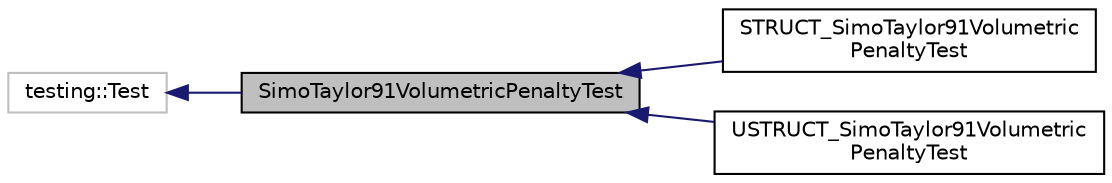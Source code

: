 digraph "SimoTaylor91VolumetricPenaltyTest"
{
 // LATEX_PDF_SIZE
  edge [fontname="Helvetica",fontsize="10",labelfontname="Helvetica",labelfontsize="10"];
  node [fontname="Helvetica",fontsize="10",shape=record];
  rankdir="LR";
  Node1 [label="SimoTaylor91VolumetricPenaltyTest",height=0.2,width=0.4,color="black", fillcolor="grey75", style="filled", fontcolor="black",tooltip="Test fixture class for the Simo-Taylor91 Volumetric penalty model."];
  Node2 -> Node1 [dir="back",color="midnightblue",fontsize="10",style="solid",fontname="Helvetica"];
  Node2 [label="testing::Test",height=0.2,width=0.4,color="grey75", fillcolor="white", style="filled",tooltip=" "];
  Node1 -> Node3 [dir="back",color="midnightblue",fontsize="10",style="solid",fontname="Helvetica"];
  Node3 [label="STRUCT_SimoTaylor91Volumetric\lPenaltyTest",height=0.2,width=0.4,color="black", fillcolor="white", style="filled",URL="$class_s_t_r_u_c_t___simo_taylor91_volumetric_penalty_test.html",tooltip="Test fixture class for STRUCT Simo-Taylor91 penalty model."];
  Node1 -> Node4 [dir="back",color="midnightblue",fontsize="10",style="solid",fontname="Helvetica"];
  Node4 [label="USTRUCT_SimoTaylor91Volumetric\lPenaltyTest",height=0.2,width=0.4,color="black", fillcolor="white", style="filled",URL="$class_u_s_t_r_u_c_t___simo_taylor91_volumetric_penalty_test.html",tooltip="Test fixture class for USTRUCT Simo-Taylor91 penalty model."];
}
